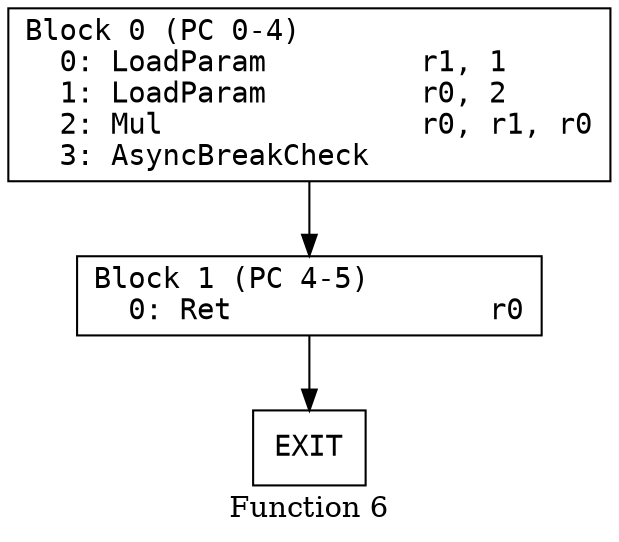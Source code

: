 // Function 6 from cjs-show-source
// Generated from data/cjs-show-source.dot

digraph {
  rankdir=TB;
  node [shape=box, fontname="monospace"];

  label = "Function 6";
  style = filled;
  color = lightgrey;

  f6_n0 [ label = "Block 0 (PC 0-4)\l  0: LoadParam         r1, 1\l  1: LoadParam         r0, 2\l  2: Mul               r0, r1, r0\l  3: AsyncBreakCheck   \l" ]
  f6_n1 [ label = "Block 1 (PC 4-5)\l  0: Ret               r0\l" ]
  f6_n2 [ label = "EXIT" ]

  f6_n0 -> f6_n1
  f6_n1 -> f6_n2
}
